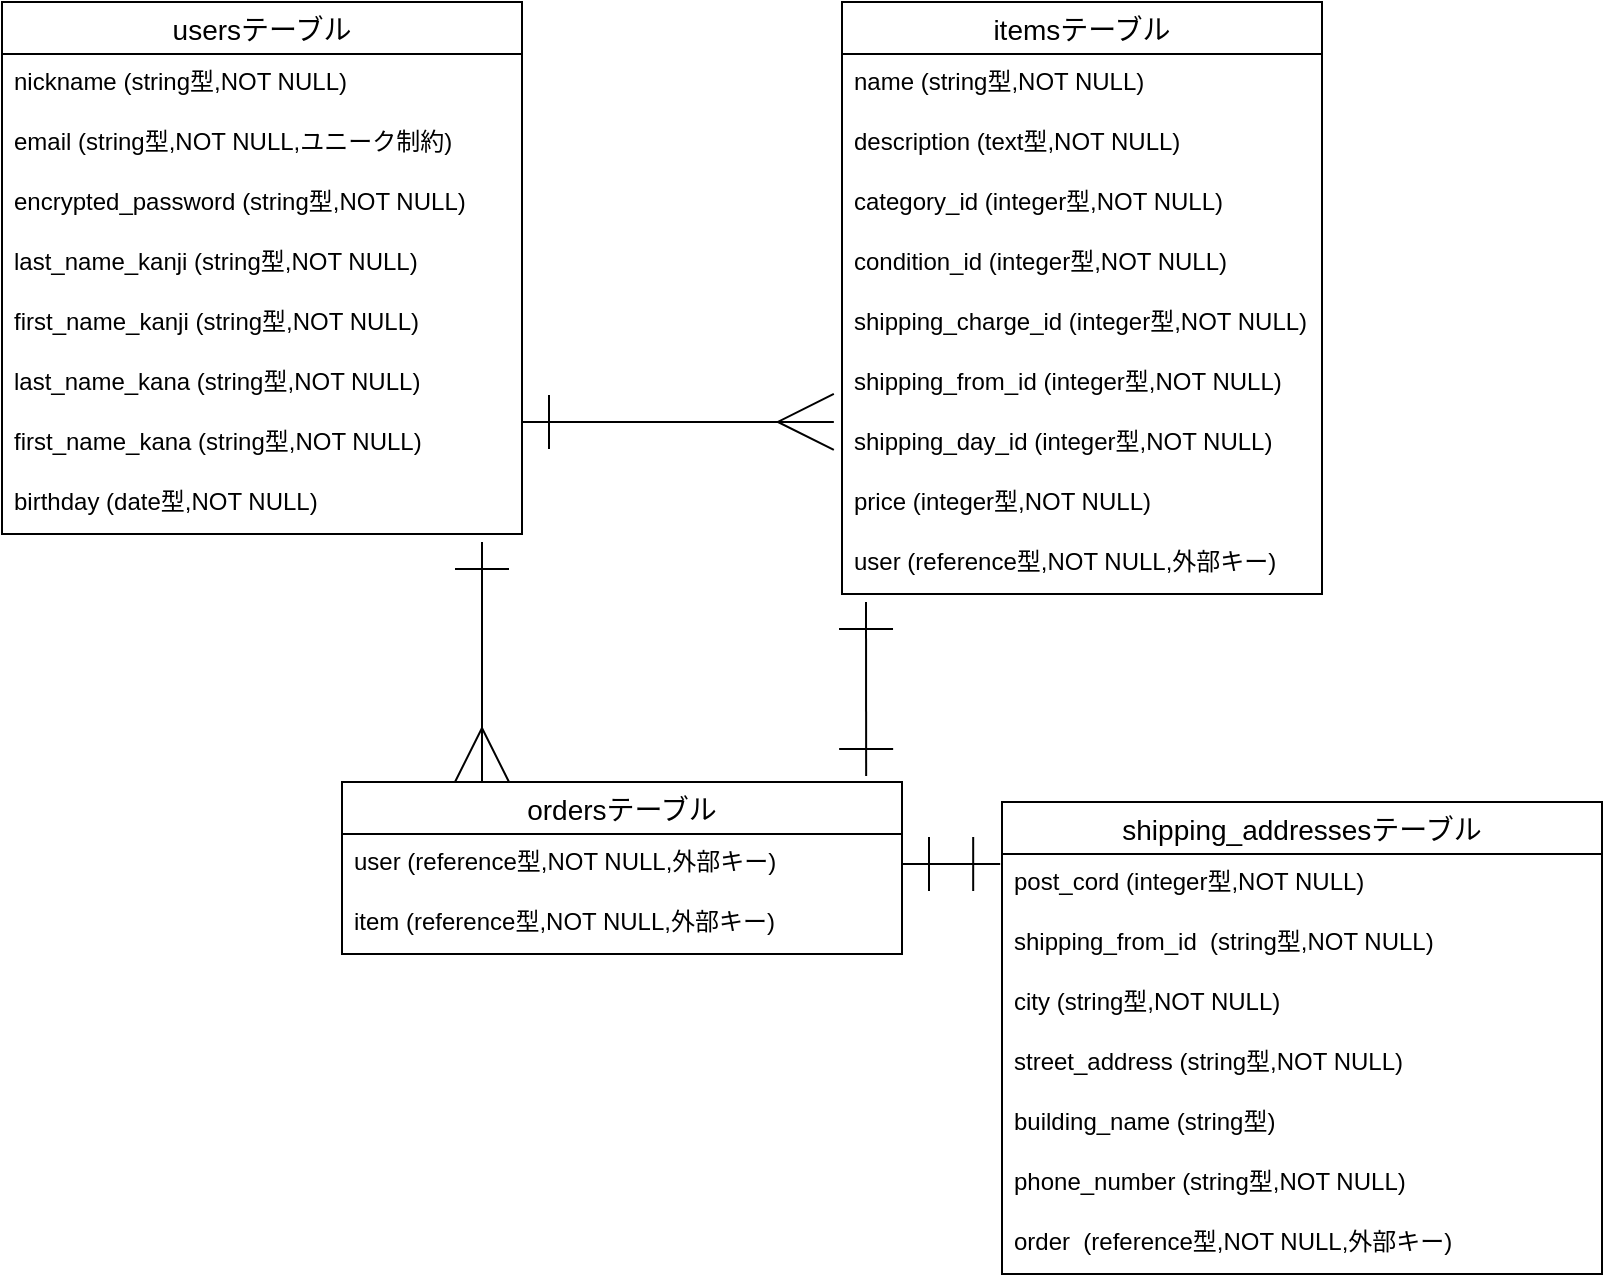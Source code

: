 <mxfile>
    <diagram id="5lq-3sMp_bmu5oGDCh-_" name="ページ1">
        <mxGraphModel dx="788" dy="629" grid="1" gridSize="10" guides="1" tooltips="1" connect="1" arrows="0" fold="1" page="0" pageScale="1" pageWidth="827" pageHeight="1169" math="0" shadow="0">
            <root>
                <mxCell id="0"/>
                <mxCell id="1" parent="0"/>
                <mxCell id="2" value="usersテーブル" style="swimlane;fontStyle=0;childLayout=stackLayout;horizontal=1;startSize=26;horizontalStack=0;resizeParent=1;resizeParentMax=0;resizeLast=0;collapsible=1;marginBottom=0;align=center;fontSize=14;" vertex="1" parent="1">
                    <mxGeometry x="10" y="110" width="260" height="266" as="geometry"/>
                </mxCell>
                <mxCell id="3" value="nickname (string型,NOT NULL)&#10;" style="text;strokeColor=none;fillColor=none;spacingLeft=4;spacingRight=4;overflow=hidden;rotatable=0;points=[[0,0.5],[1,0.5]];portConstraint=eastwest;fontSize=12;" vertex="1" parent="2">
                    <mxGeometry y="26" width="260" height="30" as="geometry"/>
                </mxCell>
                <mxCell id="4" value="email (string型,NOT NULL,ユニーク制約)" style="text;strokeColor=none;fillColor=none;spacingLeft=4;spacingRight=4;overflow=hidden;rotatable=0;points=[[0,0.5],[1,0.5]];portConstraint=eastwest;fontSize=12;" vertex="1" parent="2">
                    <mxGeometry y="56" width="260" height="30" as="geometry"/>
                </mxCell>
                <mxCell id="22" value="encrypted_password (string型,NOT NULL)" style="text;strokeColor=none;fillColor=none;spacingLeft=4;spacingRight=4;overflow=hidden;rotatable=0;points=[[0,0.5],[1,0.5]];portConstraint=eastwest;fontSize=12;" vertex="1" parent="2">
                    <mxGeometry y="86" width="260" height="30" as="geometry"/>
                </mxCell>
                <mxCell id="7" value="last_name_kanji (string型,NOT NULL)&#10; " style="text;strokeColor=none;fillColor=none;spacingLeft=4;spacingRight=4;overflow=hidden;rotatable=0;points=[[0,0.5],[1,0.5]];portConstraint=eastwest;fontSize=12;" vertex="1" parent="2">
                    <mxGeometry y="116" width="260" height="30" as="geometry"/>
                </mxCell>
                <mxCell id="8" value="first_name_kanji (string型,NOT NULL)" style="text;strokeColor=none;fillColor=none;spacingLeft=4;spacingRight=4;overflow=hidden;rotatable=0;points=[[0,0.5],[1,0.5]];portConstraint=eastwest;fontSize=12;" vertex="1" parent="2">
                    <mxGeometry y="146" width="260" height="30" as="geometry"/>
                </mxCell>
                <mxCell id="13" value="last_name_kana (string型,NOT NULL)" style="text;strokeColor=none;fillColor=none;spacingLeft=4;spacingRight=4;overflow=hidden;rotatable=0;points=[[0,0.5],[1,0.5]];portConstraint=eastwest;fontSize=12;" vertex="1" parent="2">
                    <mxGeometry y="176" width="260" height="30" as="geometry"/>
                </mxCell>
                <mxCell id="14" value="first_name_kana (string型,NOT NULL)" style="text;strokeColor=none;fillColor=none;spacingLeft=4;spacingRight=4;overflow=hidden;rotatable=0;points=[[0,0.5],[1,0.5]];portConstraint=eastwest;fontSize=12;" vertex="1" parent="2">
                    <mxGeometry y="206" width="260" height="30" as="geometry"/>
                </mxCell>
                <mxCell id="15" value="birthday (date型,NOT NULL)" style="text;strokeColor=none;fillColor=none;spacingLeft=4;spacingRight=4;overflow=hidden;rotatable=0;points=[[0,0.5],[1,0.5]];portConstraint=eastwest;fontSize=12;" vertex="1" parent="2">
                    <mxGeometry y="236" width="260" height="30" as="geometry"/>
                </mxCell>
                <mxCell id="18" value="itemsテーブル" style="swimlane;fontStyle=0;childLayout=stackLayout;horizontal=1;startSize=26;horizontalStack=0;resizeParent=1;resizeParentMax=0;resizeLast=0;collapsible=1;marginBottom=0;align=center;fontSize=14;" vertex="1" parent="1">
                    <mxGeometry x="430" y="110" width="240" height="296" as="geometry"/>
                </mxCell>
                <mxCell id="19" value="name (string型,NOT NULL)&#10;" style="text;strokeColor=none;fillColor=none;spacingLeft=4;spacingRight=4;overflow=hidden;rotatable=0;points=[[0,0.5],[1,0.5]];portConstraint=eastwest;fontSize=12;" vertex="1" parent="18">
                    <mxGeometry y="26" width="240" height="30" as="geometry"/>
                </mxCell>
                <mxCell id="20" value="description (text型,NOT NULL)&#10;" style="text;strokeColor=none;fillColor=none;spacingLeft=4;spacingRight=4;overflow=hidden;rotatable=0;points=[[0,0.5],[1,0.5]];portConstraint=eastwest;fontSize=12;" vertex="1" parent="18">
                    <mxGeometry y="56" width="240" height="30" as="geometry"/>
                </mxCell>
                <mxCell id="24" value="category_id (integer型,NOT NULL)&#10;" style="text;strokeColor=none;fillColor=none;spacingLeft=4;spacingRight=4;overflow=hidden;rotatable=0;points=[[0,0.5],[1,0.5]];portConstraint=eastwest;fontSize=12;" vertex="1" parent="18">
                    <mxGeometry y="86" width="240" height="30" as="geometry"/>
                </mxCell>
                <mxCell id="26" value="condition_id (integer型,NOT NULL)&#10;" style="text;strokeColor=none;fillColor=none;spacingLeft=4;spacingRight=4;overflow=hidden;rotatable=0;points=[[0,0.5],[1,0.5]];portConstraint=eastwest;fontSize=12;" vertex="1" parent="18">
                    <mxGeometry y="116" width="240" height="30" as="geometry"/>
                </mxCell>
                <mxCell id="28" value="shipping_charge_id (integer型,NOT NULL)&#10;" style="text;strokeColor=none;fillColor=none;spacingLeft=4;spacingRight=4;overflow=hidden;rotatable=0;points=[[0,0.5],[1,0.5]];portConstraint=eastwest;fontSize=12;" vertex="1" parent="18">
                    <mxGeometry y="146" width="240" height="30" as="geometry"/>
                </mxCell>
                <mxCell id="29" value="shipping_from_id (integer型,NOT NULL)&#10;" style="text;strokeColor=none;fillColor=none;spacingLeft=4;spacingRight=4;overflow=hidden;rotatable=0;points=[[0,0.5],[1,0.5]];portConstraint=eastwest;fontSize=12;" vertex="1" parent="18">
                    <mxGeometry y="176" width="240" height="30" as="geometry"/>
                </mxCell>
                <mxCell id="36" value="shipping_day_id (integer型,NOT NULL)&#10;" style="text;spacingLeft=4;spacingRight=4;overflow=hidden;rotatable=0;points=[[0,0.5],[1,0.5]];portConstraint=eastwest;fontSize=12;labelBorderColor=none;" vertex="1" parent="18">
                    <mxGeometry y="206" width="240" height="30" as="geometry"/>
                </mxCell>
                <mxCell id="39" value="price (integer型,NOT NULL)&#10;" style="text;strokeColor=none;fillColor=none;spacingLeft=4;spacingRight=4;overflow=hidden;rotatable=0;points=[[0,0.5],[1,0.5]];portConstraint=eastwest;fontSize=12;labelBorderColor=none;fontColor=default;" vertex="1" parent="18">
                    <mxGeometry y="236" width="240" height="30" as="geometry"/>
                </mxCell>
                <mxCell id="41" value="user (reference型,NOT NULL,外部キー)" style="text;strokeColor=none;fillColor=none;spacingLeft=4;spacingRight=4;overflow=hidden;rotatable=0;points=[[0,0.5],[1,0.5]];portConstraint=eastwest;fontSize=12;labelBorderColor=none;fontColor=default;" vertex="1" parent="18">
                    <mxGeometry y="266" width="240" height="30" as="geometry"/>
                </mxCell>
                <mxCell id="42" value="shipping_addressesテーブル" style="swimlane;fontStyle=0;childLayout=stackLayout;horizontal=1;startSize=26;horizontalStack=0;resizeParent=1;resizeParentMax=0;resizeLast=0;collapsible=1;marginBottom=0;align=center;fontSize=14;labelBorderColor=none;fontColor=default;" vertex="1" parent="1">
                    <mxGeometry x="510" y="510" width="300" height="236" as="geometry"/>
                </mxCell>
                <mxCell id="43" value="post_cord (integer型,NOT NULL)&#10;" style="text;strokeColor=none;fillColor=none;spacingLeft=4;spacingRight=4;overflow=hidden;rotatable=0;points=[[0,0.5],[1,0.5]];portConstraint=eastwest;fontSize=12;labelBorderColor=none;fontColor=default;" vertex="1" parent="42">
                    <mxGeometry y="26" width="300" height="30" as="geometry"/>
                </mxCell>
                <mxCell id="44" value="shipping_from_id  (string型,NOT NULL)&#10;" style="text;strokeColor=none;fillColor=none;spacingLeft=4;spacingRight=4;overflow=hidden;rotatable=0;points=[[0,0.5],[1,0.5]];portConstraint=eastwest;fontSize=12;labelBorderColor=none;fontColor=default;" vertex="1" parent="42">
                    <mxGeometry y="56" width="300" height="30" as="geometry"/>
                </mxCell>
                <mxCell id="45" value="city (string型,NOT NULL)&#10;" style="text;strokeColor=none;fillColor=none;spacingLeft=4;spacingRight=4;overflow=hidden;rotatable=0;points=[[0,0.5],[1,0.5]];portConstraint=eastwest;fontSize=12;labelBorderColor=none;fontColor=default;" vertex="1" parent="42">
                    <mxGeometry y="86" width="300" height="30" as="geometry"/>
                </mxCell>
                <mxCell id="46" value="street_address (string型,NOT NULL)&#10;" style="text;strokeColor=none;fillColor=none;spacingLeft=4;spacingRight=4;overflow=hidden;rotatable=0;points=[[0,0.5],[1,0.5]];portConstraint=eastwest;fontSize=12;labelBorderColor=none;fontColor=default;" vertex="1" parent="42">
                    <mxGeometry y="116" width="300" height="30" as="geometry"/>
                </mxCell>
                <mxCell id="47" value="building_name (string型)&#10;" style="text;strokeColor=none;fillColor=none;spacingLeft=4;spacingRight=4;overflow=hidden;rotatable=0;points=[[0,0.5],[1,0.5]];portConstraint=eastwest;fontSize=12;labelBorderColor=none;fontColor=default;" vertex="1" parent="42">
                    <mxGeometry y="146" width="300" height="30" as="geometry"/>
                </mxCell>
                <mxCell id="48" value="phone_number (string型,NOT NULL)" style="text;strokeColor=none;fillColor=none;spacingLeft=4;spacingRight=4;overflow=hidden;rotatable=0;points=[[0,0.5],[1,0.5]];portConstraint=eastwest;fontSize=12;labelBorderColor=none;fontColor=default;" vertex="1" parent="42">
                    <mxGeometry y="176" width="300" height="30" as="geometry"/>
                </mxCell>
                <mxCell id="50" value="order  (reference型,NOT NULL,外部キー)" style="text;strokeColor=none;fillColor=none;spacingLeft=4;spacingRight=4;overflow=hidden;rotatable=0;points=[[0,0.5],[1,0.5]];portConstraint=eastwest;fontSize=12;labelBorderColor=none;fontColor=default;" vertex="1" parent="42">
                    <mxGeometry y="206" width="300" height="30" as="geometry"/>
                </mxCell>
                <mxCell id="74" style="edgeStyle=none;html=1;exitX=0.25;exitY=0;exitDx=0;exitDy=0;startArrow=ERmany;startFill=0;endArrow=ERone;endFill=0;startSize=25;endSize=25;" edge="1" parent="1" source="60">
                    <mxGeometry relative="1" as="geometry">
                        <mxPoint x="250" y="380" as="targetPoint"/>
                    </mxGeometry>
                </mxCell>
                <mxCell id="76" style="edgeStyle=none;html=1;startArrow=ERone;startFill=0;endArrow=ERone;endFill=0;startSize=25;endSize=25;exitX=0.936;exitY=-0.035;exitDx=0;exitDy=0;exitPerimeter=0;" edge="1" parent="1" source="60">
                    <mxGeometry relative="1" as="geometry">
                        <mxPoint x="440" y="490" as="sourcePoint"/>
                        <mxPoint x="442" y="410" as="targetPoint"/>
                    </mxGeometry>
                </mxCell>
                <mxCell id="60" value="ordersテーブル" style="swimlane;fontStyle=0;childLayout=stackLayout;horizontal=1;startSize=26;horizontalStack=0;resizeParent=1;resizeParentMax=0;resizeLast=0;collapsible=1;marginBottom=0;align=center;fontSize=14;labelBorderColor=none;fontColor=default;" vertex="1" parent="1">
                    <mxGeometry x="180" y="500" width="280" height="86" as="geometry"/>
                </mxCell>
                <mxCell id="61" value="user (reference型,NOT NULL,外部キー)" style="text;strokeColor=none;fillColor=none;spacingLeft=4;spacingRight=4;overflow=hidden;rotatable=0;points=[[0,0.5],[1,0.5]];portConstraint=eastwest;fontSize=12;labelBorderColor=none;fontColor=default;" vertex="1" parent="60">
                    <mxGeometry y="26" width="280" height="30" as="geometry"/>
                </mxCell>
                <mxCell id="62" value="item (reference型,NOT NULL,外部キー)" style="text;strokeColor=none;fillColor=none;spacingLeft=4;spacingRight=4;overflow=hidden;rotatable=0;points=[[0,0.5],[1,0.5]];portConstraint=eastwest;fontSize=12;labelBorderColor=none;fontColor=default;" vertex="1" parent="60">
                    <mxGeometry y="56" width="280" height="30" as="geometry"/>
                </mxCell>
                <mxCell id="65" value="" style="edgeStyle=entityRelationEdgeStyle;fontSize=12;html=1;endArrow=ERmany;fontColor=default;startSize=25;endSize=26;entryX=-0.017;entryY=0.133;entryDx=0;entryDy=0;entryPerimeter=0;startArrow=ERone;startFill=0;" edge="1" parent="1" target="36">
                    <mxGeometry width="100" height="100" relative="1" as="geometry">
                        <mxPoint x="270" y="320" as="sourcePoint"/>
                        <mxPoint x="370" y="220" as="targetPoint"/>
                    </mxGeometry>
                </mxCell>
                <mxCell id="75" style="edgeStyle=none;html=1;exitX=1;exitY=0.5;exitDx=0;exitDy=0;entryX=-0.003;entryY=0.167;entryDx=0;entryDy=0;entryPerimeter=0;startArrow=ERone;startFill=0;endArrow=ERone;endFill=0;startSize=25;endSize=25;" edge="1" parent="1" source="61" target="43">
                    <mxGeometry relative="1" as="geometry"/>
                </mxCell>
            </root>
        </mxGraphModel>
    </diagram>
</mxfile>